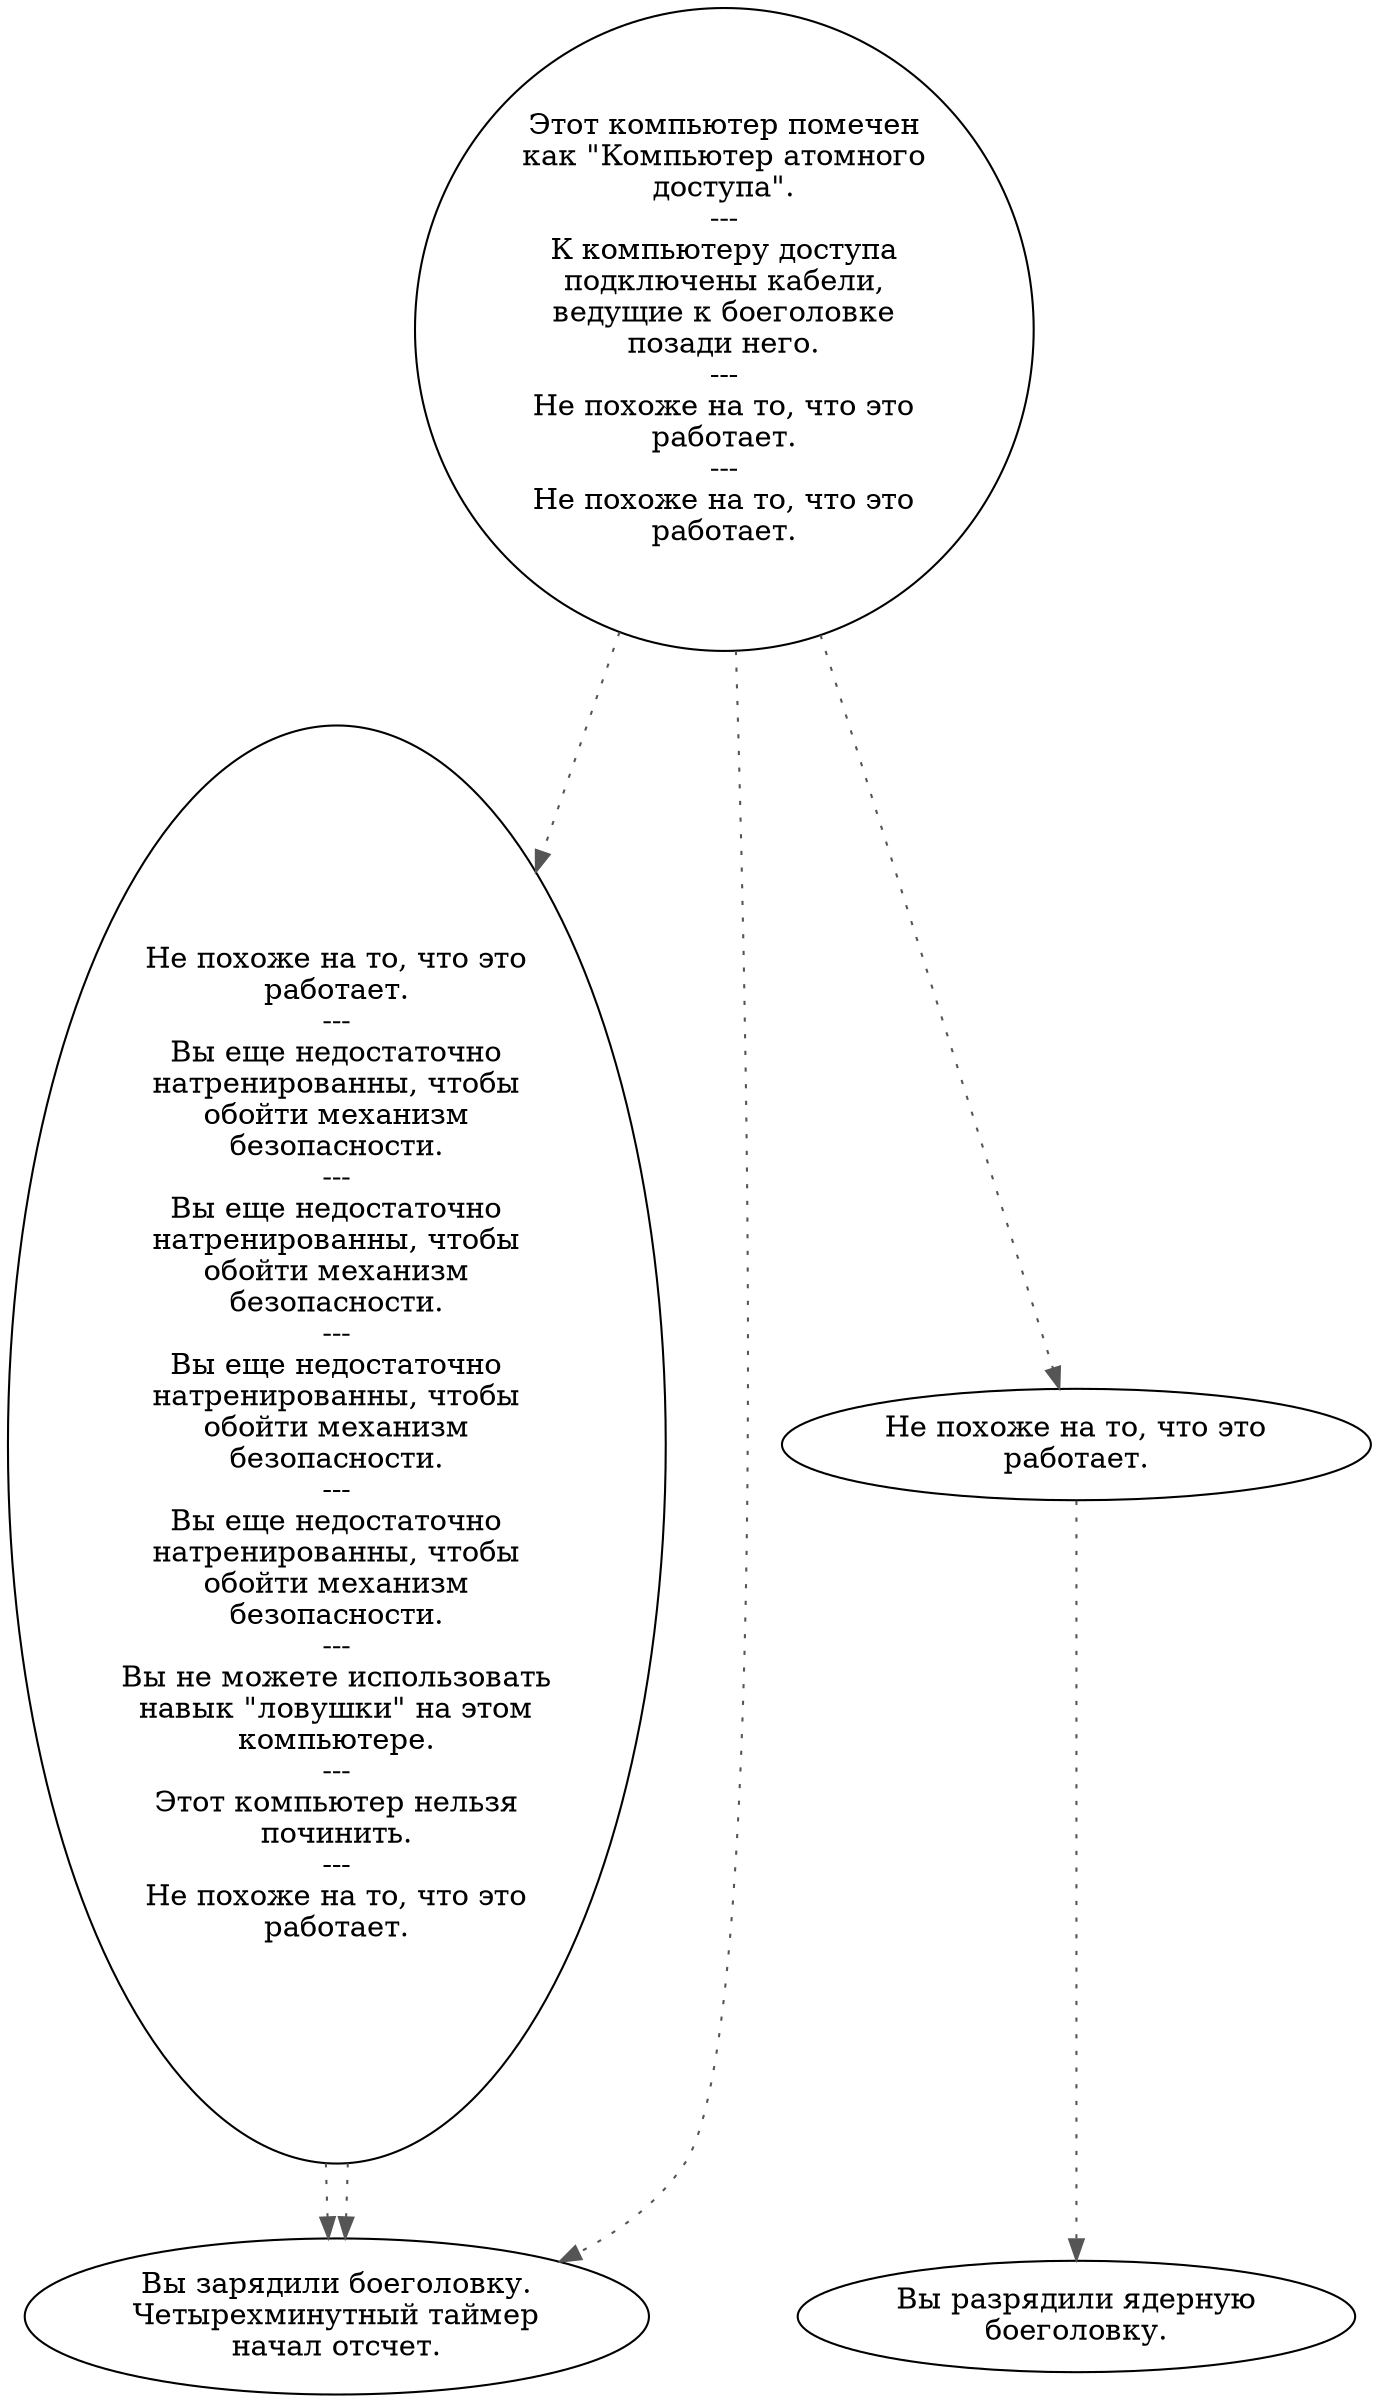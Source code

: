 digraph mvcomp {
  "start" [style=filled       fillcolor="#FFFFFF"       color="#000000"]
  "start" -> "skills" [style=dotted color="#555555"]
  "start" -> "disarmit" [style=dotted color="#555555"]
  "start" -> "armit" [style=dotted color="#555555"]
  "start" [label="Этот компьютер помечен\nкак \"Компьютер атомного\nдоступа\".\n---\nК компьютеру доступа\nподключены кабели,\nведущие к боеголовке\nпозади него.\n---\nНе похоже на то, что это\nработает.\n---\nНе похоже на то, что это\nработает."]
  "skills" [style=filled       fillcolor="#FFFFFF"       color="#000000"]
  "skills" -> "armit" [style=dotted color="#555555"]
  "skills" -> "armit" [style=dotted color="#555555"]
  "skills" [label="Не похоже на то, что это\nработает.\n---\nВы еще недостаточно\nнатренированны, чтобы\nобойти механизм\nбезопасности.\n---\nВы еще недостаточно\nнатренированны, чтобы\nобойти механизм\nбезопасности.\n---\nВы еще недостаточно\nнатренированны, чтобы\nобойти механизм\nбезопасности.\n---\nВы еще недостаточно\nнатренированны, чтобы\nобойти механизм\nбезопасности.\n---\nВы не можете использовать\nнавык \"ловушки\" на этом\nкомпьютере.\n---\nЭтот компьютер нельзя\nпочинить.\n---\nНе похоже на то, что это\nработает."]
  "armit" [style=filled       fillcolor="#FFFFFF"       color="#000000"]
  "armit" [label="Вы зарядили боеголовку.\nЧетырехминутный таймер\nначал отсчет."]
  "disarmit" [style=filled       fillcolor="#FFFFFF"       color="#000000"]
  "disarmit" -> "reset" [style=dotted color="#555555"]
  "disarmit" [label="Не похоже на то, что это\nработает."]
  "reset" [style=filled       fillcolor="#FFFFFF"       color="#000000"]
  "reset" [label="Вы разрядили ядерную\nбоеголовку."]
}